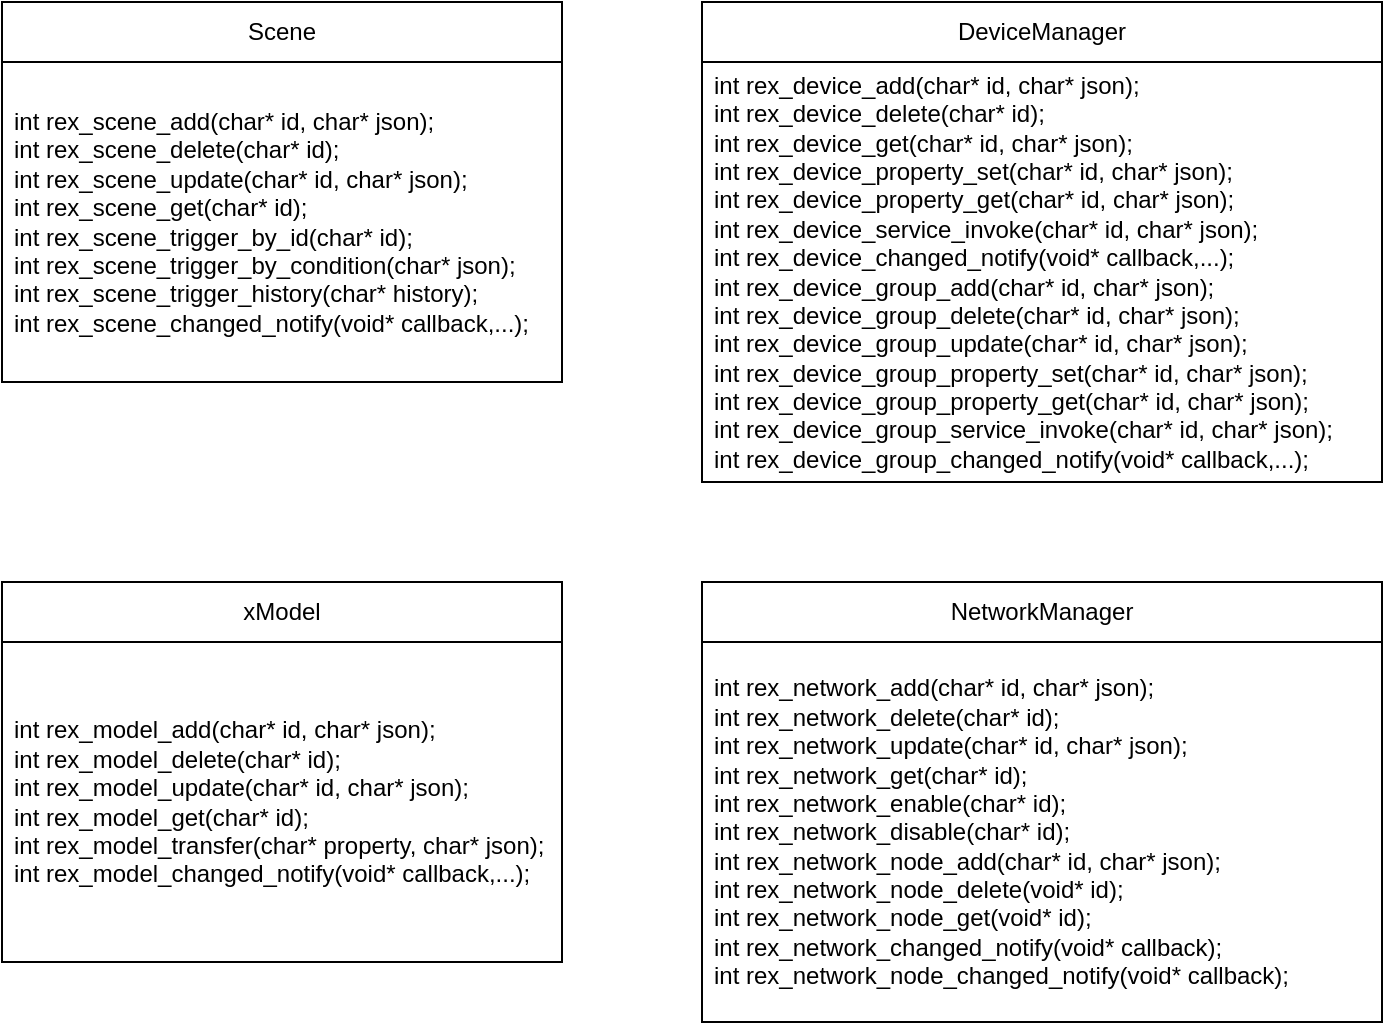 <mxfile version="21.3.7" type="github">
  <diagram id="prtHgNgQTEPvFCAcTncT" name="Page-1">
    <mxGraphModel dx="880" dy="550" grid="1" gridSize="10" guides="1" tooltips="1" connect="1" arrows="1" fold="1" page="1" pageScale="1" pageWidth="827" pageHeight="1169" math="0" shadow="0">
      <root>
        <mxCell id="0" />
        <mxCell id="1" parent="0" />
        <mxCell id="Q7lMRTNvbiU8T2WFOqJc-5" value="Scene" style="swimlane;fontStyle=0;childLayout=stackLayout;horizontal=1;startSize=30;horizontalStack=0;resizeParent=1;resizeParentMax=0;resizeLast=0;collapsible=1;marginBottom=0;whiteSpace=wrap;html=1;" vertex="1" parent="1">
          <mxGeometry x="50" y="20" width="280" height="190" as="geometry" />
        </mxCell>
        <mxCell id="Q7lMRTNvbiU8T2WFOqJc-6" value="&lt;div style=&quot;border-color: var(--border-color);&quot;&gt;&lt;span style=&quot;background-color: initial;&quot;&gt;int rex_scene_add(char* id, char* json);&lt;/span&gt;&lt;br&gt;&lt;/div&gt;&lt;div style=&quot;border-color: var(--border-color);&quot;&gt;&lt;span style=&quot;border-color: var(--border-color); background-color: initial;&quot;&gt;int rex_scene_delete(char* id);&lt;/span&gt;&lt;/div&gt;&lt;div style=&quot;border-color: var(--border-color);&quot;&gt;&lt;span style=&quot;border-color: var(--border-color); background-color: initial;&quot;&gt;int rex_scene_update(&lt;/span&gt;&lt;span style=&quot;border-color: var(--border-color); background-color: initial;&quot;&gt;char* id, char* json);&lt;/span&gt;&lt;/div&gt;&lt;div style=&quot;border-color: var(--border-color);&quot;&gt;int rex_scene_get(char* id);&lt;span style=&quot;border-color: var(--border-color); background-color: initial;&quot;&gt;&lt;br style=&quot;border-color: var(--border-color);&quot;&gt;&lt;/span&gt;&lt;/div&gt;&lt;div style=&quot;border-color: var(--border-color);&quot;&gt;int rex_scene_trigger_by_id(char* id);&lt;br style=&quot;border-color: var(--border-color);&quot;&gt;&lt;/div&gt;&lt;div style=&quot;border-color: var(--border-color);&quot;&gt;int rex_scene_trigger_by_condition(char* json);&lt;br style=&quot;border-color: var(--border-color);&quot;&gt;&lt;/div&gt;&lt;div style=&quot;border-color: var(--border-color);&quot;&gt;int rex_scene_trigger_history(char* history);&lt;br style=&quot;border-color: var(--border-color);&quot;&gt;&lt;/div&gt;&lt;div style=&quot;border-color: var(--border-color);&quot;&gt;int rex_scene_changed_notify(void* callback,...);&lt;/div&gt;" style="text;strokeColor=none;fillColor=none;align=left;verticalAlign=middle;spacingLeft=4;spacingRight=4;overflow=hidden;points=[[0,0.5],[1,0.5]];portConstraint=eastwest;rotatable=0;whiteSpace=wrap;html=1;" vertex="1" parent="Q7lMRTNvbiU8T2WFOqJc-5">
          <mxGeometry y="30" width="280" height="160" as="geometry" />
        </mxCell>
        <mxCell id="Q7lMRTNvbiU8T2WFOqJc-9" value="NetworkManager" style="swimlane;fontStyle=0;childLayout=stackLayout;horizontal=1;startSize=30;horizontalStack=0;resizeParent=1;resizeParentMax=0;resizeLast=0;collapsible=1;marginBottom=0;whiteSpace=wrap;html=1;" vertex="1" parent="1">
          <mxGeometry x="400" y="310" width="340" height="220" as="geometry" />
        </mxCell>
        <mxCell id="Q7lMRTNvbiU8T2WFOqJc-10" value="&lt;div style=&quot;border-color: var(--border-color);&quot;&gt;&lt;span style=&quot;background-color: initial;&quot;&gt;int rex_network_add(char* id, char* json);&lt;/span&gt;&lt;br&gt;&lt;/div&gt;&lt;div style=&quot;border-color: var(--border-color);&quot;&gt;&lt;span style=&quot;border-color: var(--border-color); background-color: initial;&quot;&gt;int rex_network_delete(char* id);&lt;/span&gt;&lt;/div&gt;&lt;div style=&quot;border-color: var(--border-color);&quot;&gt;&lt;span style=&quot;border-color: var(--border-color); background-color: initial;&quot;&gt;int rex_network_update(&lt;/span&gt;&lt;span style=&quot;border-color: var(--border-color); background-color: initial;&quot;&gt;char* id, char* json);&lt;/span&gt;&lt;/div&gt;&lt;div style=&quot;border-color: var(--border-color);&quot;&gt;int rex_network_get(char* id);&lt;span style=&quot;border-color: var(--border-color); background-color: initial;&quot;&gt;&lt;br style=&quot;border-color: var(--border-color);&quot;&gt;&lt;/span&gt;&lt;/div&gt;&lt;div style=&quot;border-color: var(--border-color);&quot;&gt;int rex_network_enable(char* id);&lt;br style=&quot;border-color: var(--border-color);&quot;&gt;&lt;/div&gt;&lt;div style=&quot;border-color: var(--border-color);&quot;&gt;int rex_network_disable(char* id);&lt;br style=&quot;border-color: var(--border-color);&quot;&gt;&lt;/div&gt;&lt;div style=&quot;border-color: var(--border-color);&quot;&gt;int rex_network_node_add(char* id, char* json);&lt;br style=&quot;border-color: var(--border-color);&quot;&gt;&lt;/div&gt;&lt;div style=&quot;border-color: var(--border-color);&quot;&gt;int rex_network_node_delete(void* id);&lt;/div&gt;&lt;div style=&quot;border-color: var(--border-color);&quot;&gt;int rex_network_node_get(void* id);&lt;br&gt;&lt;/div&gt;&lt;div style=&quot;border-color: var(--border-color);&quot;&gt;int rex_network_changed_notify(void* callback);&lt;br&gt;&lt;/div&gt;&lt;div style=&quot;border-color: var(--border-color);&quot;&gt;int rex_network_node_changed_notify(void* callback);&lt;br&gt;&lt;/div&gt;" style="text;strokeColor=none;fillColor=none;align=left;verticalAlign=middle;spacingLeft=4;spacingRight=4;overflow=hidden;points=[[0,0.5],[1,0.5]];portConstraint=eastwest;rotatable=0;whiteSpace=wrap;html=1;" vertex="1" parent="Q7lMRTNvbiU8T2WFOqJc-9">
          <mxGeometry y="30" width="340" height="190" as="geometry" />
        </mxCell>
        <mxCell id="Q7lMRTNvbiU8T2WFOqJc-14" value="DeviceManager" style="swimlane;fontStyle=0;childLayout=stackLayout;horizontal=1;startSize=30;horizontalStack=0;resizeParent=1;resizeParentMax=0;resizeLast=0;collapsible=1;marginBottom=0;whiteSpace=wrap;html=1;" vertex="1" parent="1">
          <mxGeometry x="400" y="20" width="340" height="240" as="geometry" />
        </mxCell>
        <mxCell id="Q7lMRTNvbiU8T2WFOqJc-15" value="&lt;div style=&quot;border-color: var(--border-color);&quot;&gt;&lt;span style=&quot;background-color: initial;&quot;&gt;int rex_device_add(char* id, char* json);&lt;/span&gt;&lt;br&gt;&lt;/div&gt;&lt;div style=&quot;border-color: var(--border-color);&quot;&gt;&lt;span style=&quot;border-color: var(--border-color); background-color: initial;&quot;&gt;int rex_device_delete(char* id);&lt;/span&gt;&lt;/div&gt;&lt;div style=&quot;border-color: var(--border-color);&quot;&gt;int rex_device_get(char* id, char* json);&lt;span style=&quot;border-color: var(--border-color); background-color: initial;&quot;&gt;&lt;br style=&quot;border-color: var(--border-color);&quot;&gt;&lt;/span&gt;&lt;/div&gt;&lt;div style=&quot;border-color: var(--border-color);&quot;&gt;int rex_device_property_set(char* id, char* json);&lt;br style=&quot;border-color: var(--border-color);&quot;&gt;&lt;/div&gt;&lt;div style=&quot;border-color: var(--border-color);&quot;&gt;int rex_device_property_get(char* id, char* json);&lt;br style=&quot;border-color: var(--border-color);&quot;&gt;&lt;/div&gt;&lt;div style=&quot;border-color: var(--border-color);&quot;&gt;&lt;div style=&quot;border-color: var(--border-color);&quot;&gt;int rex_device_service_invoke(char* id, char* json);&lt;/div&gt;&lt;div style=&quot;border-color: var(--border-color);&quot;&gt;int rex_device_changed_notify(void* callback,...);&lt;br&gt;&lt;/div&gt;&lt;/div&gt;&lt;div style=&quot;border-color: var(--border-color);&quot;&gt;int rex_device_group_add(char* id, char* json);&lt;br style=&quot;border-color: var(--border-color);&quot;&gt;&lt;/div&gt;&lt;div style=&quot;border-color: var(--border-color);&quot;&gt;int rex_device_group_delete(char* id, char* json);&lt;/div&gt;&lt;div style=&quot;border-color: var(--border-color);&quot;&gt;&lt;div style=&quot;border-color: var(--border-color);&quot;&gt;int rex_device_group_update(char* id, char* json);&lt;/div&gt;&lt;div style=&quot;border-color: var(--border-color);&quot;&gt;int rex_device_group_property_set(char* id, char* json);&lt;/div&gt;&lt;div style=&quot;border-color: var(--border-color);&quot;&gt;&lt;div style=&quot;border-color: var(--border-color);&quot;&gt;int rex_device_group_property_get(char* id, char* json);&lt;/div&gt;&lt;div style=&quot;border-color: var(--border-color);&quot;&gt;&lt;div style=&quot;border-color: var(--border-color);&quot;&gt;int rex_device_group_service_invoke(char* id, char* json);&lt;/div&gt;&lt;div style=&quot;border-color: var(--border-color);&quot;&gt;int rex_device_group_changed_notify(void* callback,...);&lt;br&gt;&lt;/div&gt;&lt;/div&gt;&lt;/div&gt;&lt;/div&gt;" style="text;strokeColor=none;fillColor=none;align=left;verticalAlign=middle;spacingLeft=4;spacingRight=4;overflow=hidden;points=[[0,0.5],[1,0.5]];portConstraint=eastwest;rotatable=0;whiteSpace=wrap;html=1;" vertex="1" parent="Q7lMRTNvbiU8T2WFOqJc-14">
          <mxGeometry y="30" width="340" height="210" as="geometry" />
        </mxCell>
        <mxCell id="Q7lMRTNvbiU8T2WFOqJc-16" value="xModel" style="swimlane;fontStyle=0;childLayout=stackLayout;horizontal=1;startSize=30;horizontalStack=0;resizeParent=1;resizeParentMax=0;resizeLast=0;collapsible=1;marginBottom=0;whiteSpace=wrap;html=1;" vertex="1" parent="1">
          <mxGeometry x="50" y="310" width="280" height="190" as="geometry" />
        </mxCell>
        <mxCell id="Q7lMRTNvbiU8T2WFOqJc-17" value="&lt;div style=&quot;border-color: var(--border-color);&quot;&gt;&lt;span style=&quot;background-color: initial;&quot;&gt;int rex_model_add(char* id, char* json);&lt;/span&gt;&lt;br&gt;&lt;/div&gt;&lt;div style=&quot;border-color: var(--border-color);&quot;&gt;int rex_model&lt;span style=&quot;border-color: var(--border-color); background-color: initial;&quot;&gt;_delete(char* id);&lt;/span&gt;&lt;/div&gt;&lt;div style=&quot;border-color: var(--border-color);&quot;&gt;&lt;span style=&quot;border-color: var(--border-color); background-color: initial;&quot;&gt;int rex_model_update(&lt;/span&gt;&lt;span style=&quot;border-color: var(--border-color); background-color: initial;&quot;&gt;char* id, char* json);&lt;/span&gt;&lt;/div&gt;&lt;div style=&quot;border-color: var(--border-color);&quot;&gt;int rex_model_get(char* id);&lt;span style=&quot;border-color: var(--border-color); background-color: initial;&quot;&gt;&lt;br style=&quot;border-color: var(--border-color);&quot;&gt;&lt;/span&gt;&lt;/div&gt;&lt;div style=&quot;border-color: var(--border-color);&quot;&gt;int rex_model_transfer(char* property, char* json);&lt;/div&gt;&lt;div style=&quot;border-color: var(--border-color);&quot;&gt;int rex_model_changed_notify(void* callback,...);&lt;/div&gt;" style="text;strokeColor=none;fillColor=none;align=left;verticalAlign=middle;spacingLeft=4;spacingRight=4;overflow=hidden;points=[[0,0.5],[1,0.5]];portConstraint=eastwest;rotatable=0;whiteSpace=wrap;html=1;" vertex="1" parent="Q7lMRTNvbiU8T2WFOqJc-16">
          <mxGeometry y="30" width="280" height="160" as="geometry" />
        </mxCell>
      </root>
    </mxGraphModel>
  </diagram>
</mxfile>
